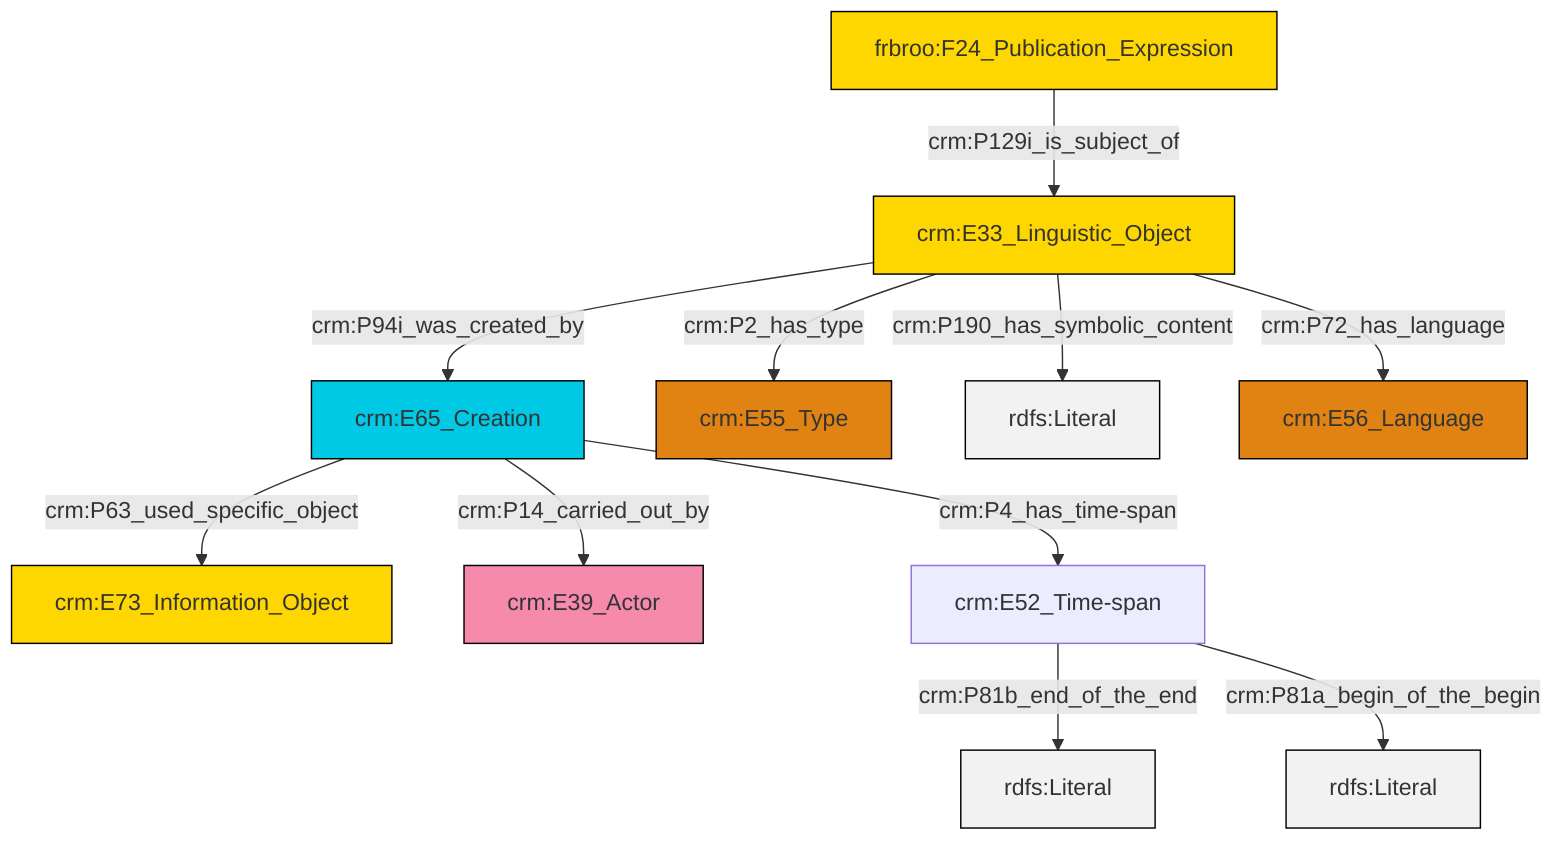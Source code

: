 graph TD
classDef Literal fill:#f2f2f2,stroke:#000000;
classDef CRM_Entity fill:#FFFFFF,stroke:#000000;
classDef Temporal_Entity fill:#00C9E6, stroke:#000000;
classDef Type fill:#E18312, stroke:#000000;
classDef Time-Span fill:#2C9C91, stroke:#000000;
classDef Appellation fill:#FFEB7F, stroke:#000000;
classDef Place fill:#008836, stroke:#000000;
classDef Persistent_Item fill:#B266B2, stroke:#000000;
classDef Conceptual_Object fill:#FFD700, stroke:#000000;
classDef Physical_Thing fill:#D2B48C, stroke:#000000;
classDef Actor fill:#f58aad, stroke:#000000;
classDef PC_Classes fill:#4ce600, stroke:#000000;
classDef Multi fill:#cccccc,stroke:#000000;

2["crm:E65_Creation"]:::Temporal_Entity -->|crm:P63_used_specific_object| 3["crm:E73_Information_Object"]:::Conceptual_Object
6["crm:E33_Linguistic_Object"]:::Conceptual_Object -->|crm:P2_has_type| 4["crm:E55_Type"]:::Type
2["crm:E65_Creation"]:::Temporal_Entity -->|crm:P14_carried_out_by| 7["crm:E39_Actor"]:::Actor
6["crm:E33_Linguistic_Object"]:::Conceptual_Object -->|crm:P190_has_symbolic_content| 8[rdfs:Literal]:::Literal
0["frbroo:F24_Publication_Expression"]:::Conceptual_Object -->|crm:P129i_is_subject_of| 6["crm:E33_Linguistic_Object"]:::Conceptual_Object
9["crm:E52_Time-span"]:::Default -->|crm:P81b_end_of_the_end| 10[rdfs:Literal]:::Literal
2["crm:E65_Creation"]:::Temporal_Entity -->|crm:P4_has_time-span| 9["crm:E52_Time-span"]:::Default
6["crm:E33_Linguistic_Object"]:::Conceptual_Object -->|crm:P72_has_language| 11["crm:E56_Language"]:::Type
9["crm:E52_Time-span"]:::Default -->|crm:P81a_begin_of_the_begin| 12[rdfs:Literal]:::Literal
6["crm:E33_Linguistic_Object"]:::Conceptual_Object -->|crm:P94i_was_created_by| 2["crm:E65_Creation"]:::Temporal_Entity